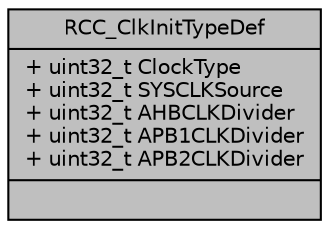 digraph "RCC_ClkInitTypeDef"
{
 // LATEX_PDF_SIZE
  edge [fontname="Helvetica",fontsize="10",labelfontname="Helvetica",labelfontsize="10"];
  node [fontname="Helvetica",fontsize="10",shape=record];
  Node1 [label="{RCC_ClkInitTypeDef\n|+ uint32_t ClockType\l+ uint32_t SYSCLKSource\l+ uint32_t AHBCLKDivider\l+ uint32_t APB1CLKDivider\l+ uint32_t APB2CLKDivider\l|}",height=0.2,width=0.4,color="black", fillcolor="grey75", style="filled", fontcolor="black",tooltip="RCC System, AHB and APB busses clock configuration structure definition."];
}
